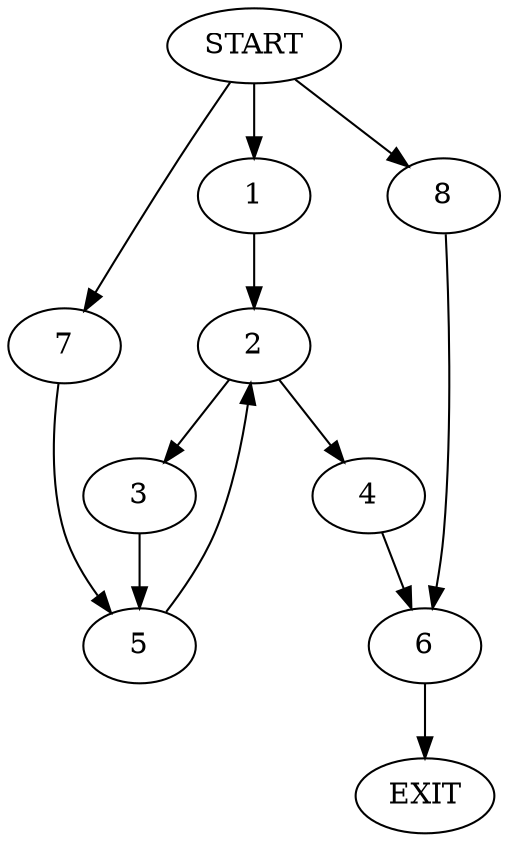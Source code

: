 digraph {
0 [label="START"]
9 [label="EXIT"]
0 -> 1
1 -> 2
2 -> 3
2 -> 4
3 -> 5
4 -> 6
5 -> 2
0 -> 7
7 -> 5
6 -> 9
0 -> 8
8 -> 6
}
